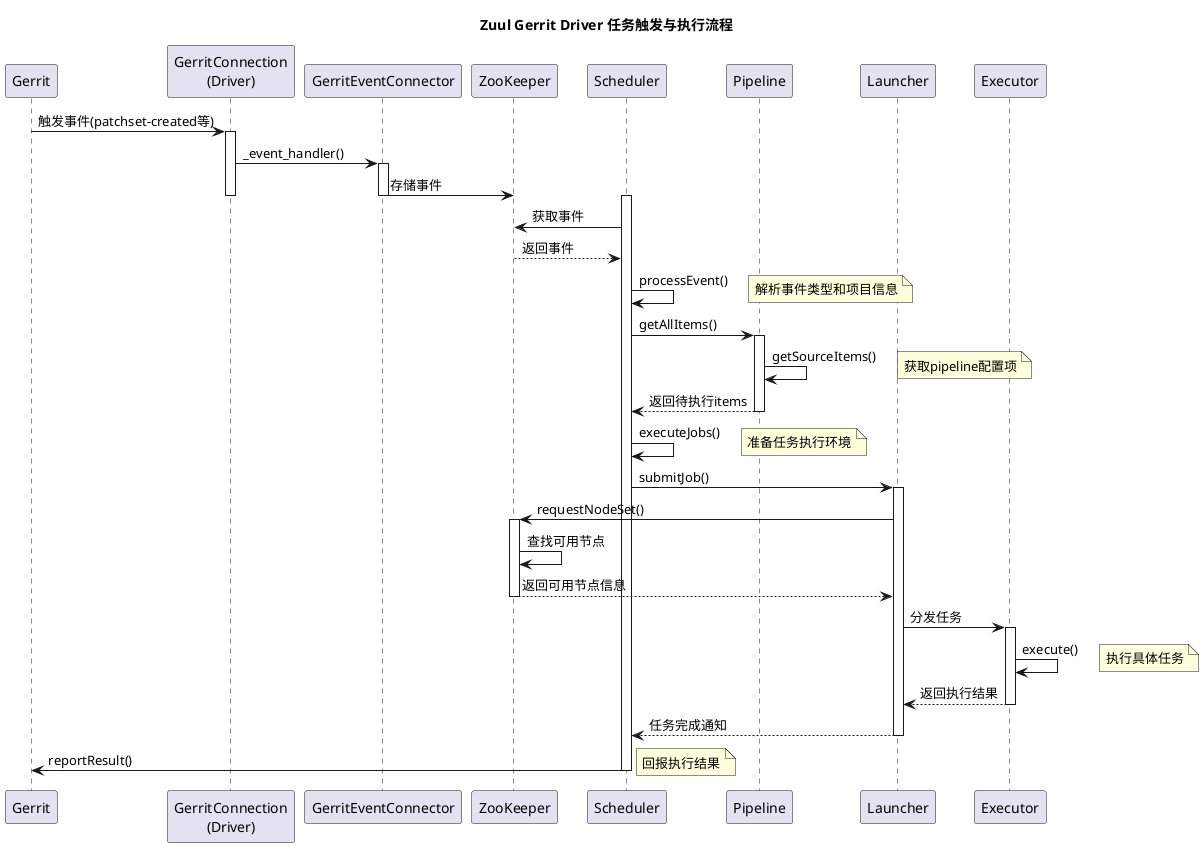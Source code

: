 @startuml
title Zuul Gerrit Driver 任务触发与执行流程

' 定义参与者
participant "Gerrit" as Gerrit
participant "GerritConnection\n(Driver)" as Driver
participant "GerritEventConnector" as Connector
participant "ZooKeeper" as ZK
participant "Scheduler" as Scheduler
participant "Pipeline" as Pipeline
participant "Launcher" as Launcher
participant "Executor" as Executor

' Gerrit 事件触发流程
Gerrit -> Driver : 触发事件(patchset-created等)
activate Driver
Driver -> Connector : _event_handler()
activate Connector
Connector -> ZK : 存储事件
deactivate Connector
deactivate Driver

' Scheduler处理流程
activate Scheduler
Scheduler -> ZK : 获取事件
ZK --> Scheduler : 返回事件
Scheduler -> Scheduler : processEvent()
note right: 解析事件类型和项目信息

Scheduler -> Pipeline : getAllItems()
activate Pipeline
Pipeline -> Pipeline : getSourceItems()
note right: 获取pipeline配置项
Pipeline --> Scheduler : 返回待执行items
deactivate Pipeline

' 任务准备和调度
Scheduler -> Scheduler : executeJobs()
note right: 准备任务执行环境

' Launcher处理
Scheduler -> Launcher : submitJob()
activate Launcher

' 节点分配
Launcher -> ZK : requestNodeSet()
activate ZK
ZK -> ZK : 查找可用节点
ZK --> Launcher : 返回可用节点信息
deactivate ZK

' 任务分发
Launcher -> Executor : 分发任务
activate Executor

' 任务执行
Executor -> Executor : execute()
note right: 执行具体任务

' 执行结果处理
Executor --> Launcher : 返回执行结果
deactivate Executor

Launcher --> Scheduler : 任务完成通知
deactivate Launcher

' 结果处理
Scheduler -> Gerrit : reportResult()
note right: 回报执行结果
deactivate Scheduler

@enduml